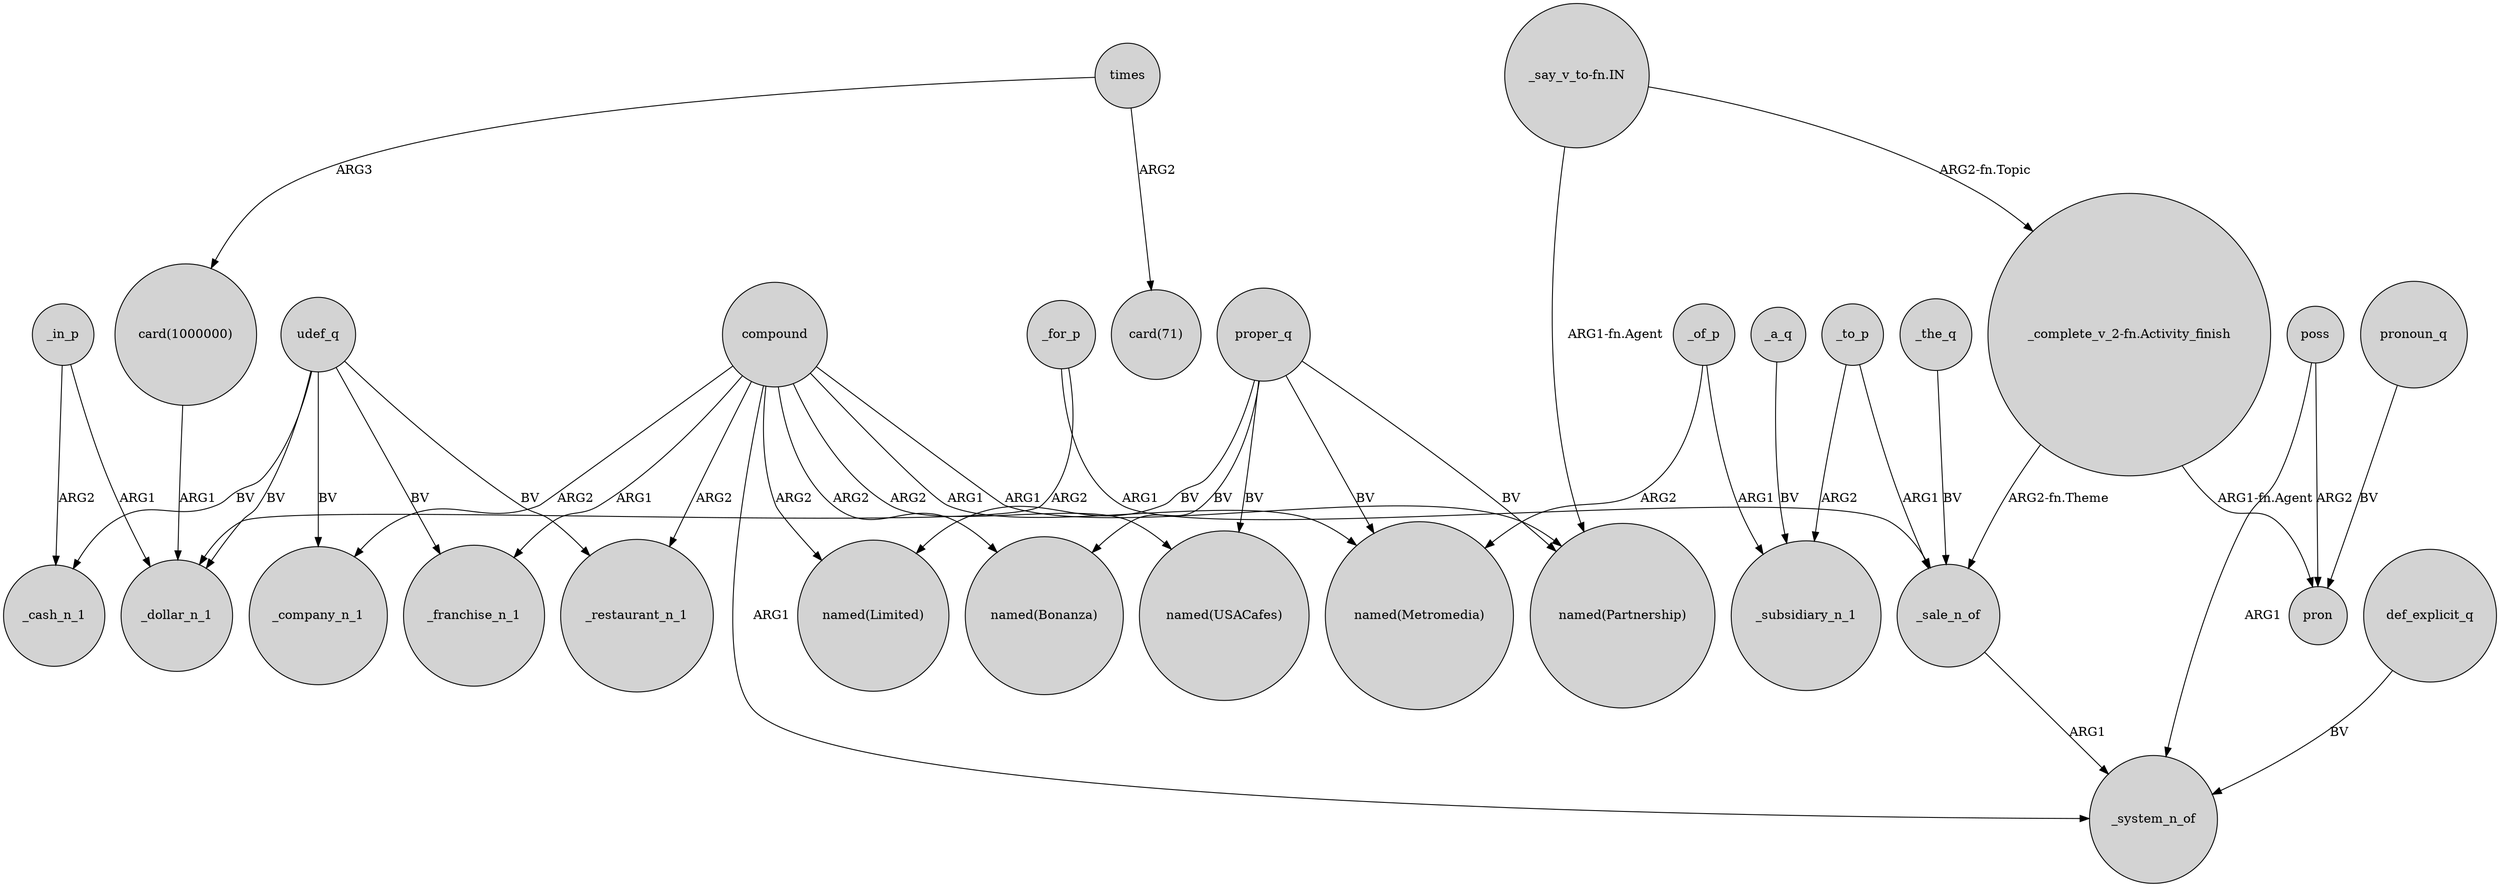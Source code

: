 digraph {
	node [shape=circle style=filled]
	udef_q -> _company_n_1 [label=BV]
	"card(1000000)" -> _dollar_n_1 [label=ARG1]
	_of_p -> _subsidiary_n_1 [label=ARG1]
	compound -> _restaurant_n_1 [label=ARG2]
	poss -> pron [label=ARG2]
	_sale_n_of -> _system_n_of [label=ARG1]
	_for_p -> _dollar_n_1 [label=ARG2]
	compound -> "named(USACafes)" [label=ARG2]
	compound -> _system_n_of [label=ARG1]
	udef_q -> _cash_n_1 [label=BV]
	proper_q -> "named(Bonanza)" [label=BV]
	compound -> "named(Bonanza)" [label=ARG2]
	compound -> _company_n_1 [label=ARG2]
	"_say_v_to-fn.IN" -> "_complete_v_2-fn.Activity_finish" [label="ARG2-fn.Topic"]
	poss -> _system_n_of [label=ARG1]
	def_explicit_q -> _system_n_of [label=BV]
	compound -> "named(Partnership)" [label=ARG1]
	"_complete_v_2-fn.Activity_finish" -> _sale_n_of [label="ARG2-fn.Theme"]
	compound -> _franchise_n_1 [label=ARG1]
	proper_q -> "named(Metromedia)" [label=BV]
	compound -> "named(Limited)" [label=ARG2]
	_to_p -> _sale_n_of [label=ARG1]
	compound -> "named(Metromedia)" [label=ARG1]
	proper_q -> "named(Limited)" [label=BV]
	_a_q -> _subsidiary_n_1 [label=BV]
	"_say_v_to-fn.IN" -> "named(Partnership)" [label="ARG1-fn.Agent"]
	"_complete_v_2-fn.Activity_finish" -> pron [label="ARG1-fn.Agent"]
	pronoun_q -> pron [label=BV]
	_of_p -> "named(Metromedia)" [label=ARG2]
	udef_q -> _franchise_n_1 [label=BV]
	_the_q -> _sale_n_of [label=BV]
	times -> "card(1000000)" [label=ARG3]
	_for_p -> _sale_n_of [label=ARG1]
	proper_q -> "named(Partnership)" [label=BV]
	proper_q -> "named(USACafes)" [label=BV]
	_in_p -> _cash_n_1 [label=ARG2]
	udef_q -> _restaurant_n_1 [label=BV]
	times -> "card(71)" [label=ARG2]
	_in_p -> _dollar_n_1 [label=ARG1]
	_to_p -> _subsidiary_n_1 [label=ARG2]
	udef_q -> _dollar_n_1 [label=BV]
}

